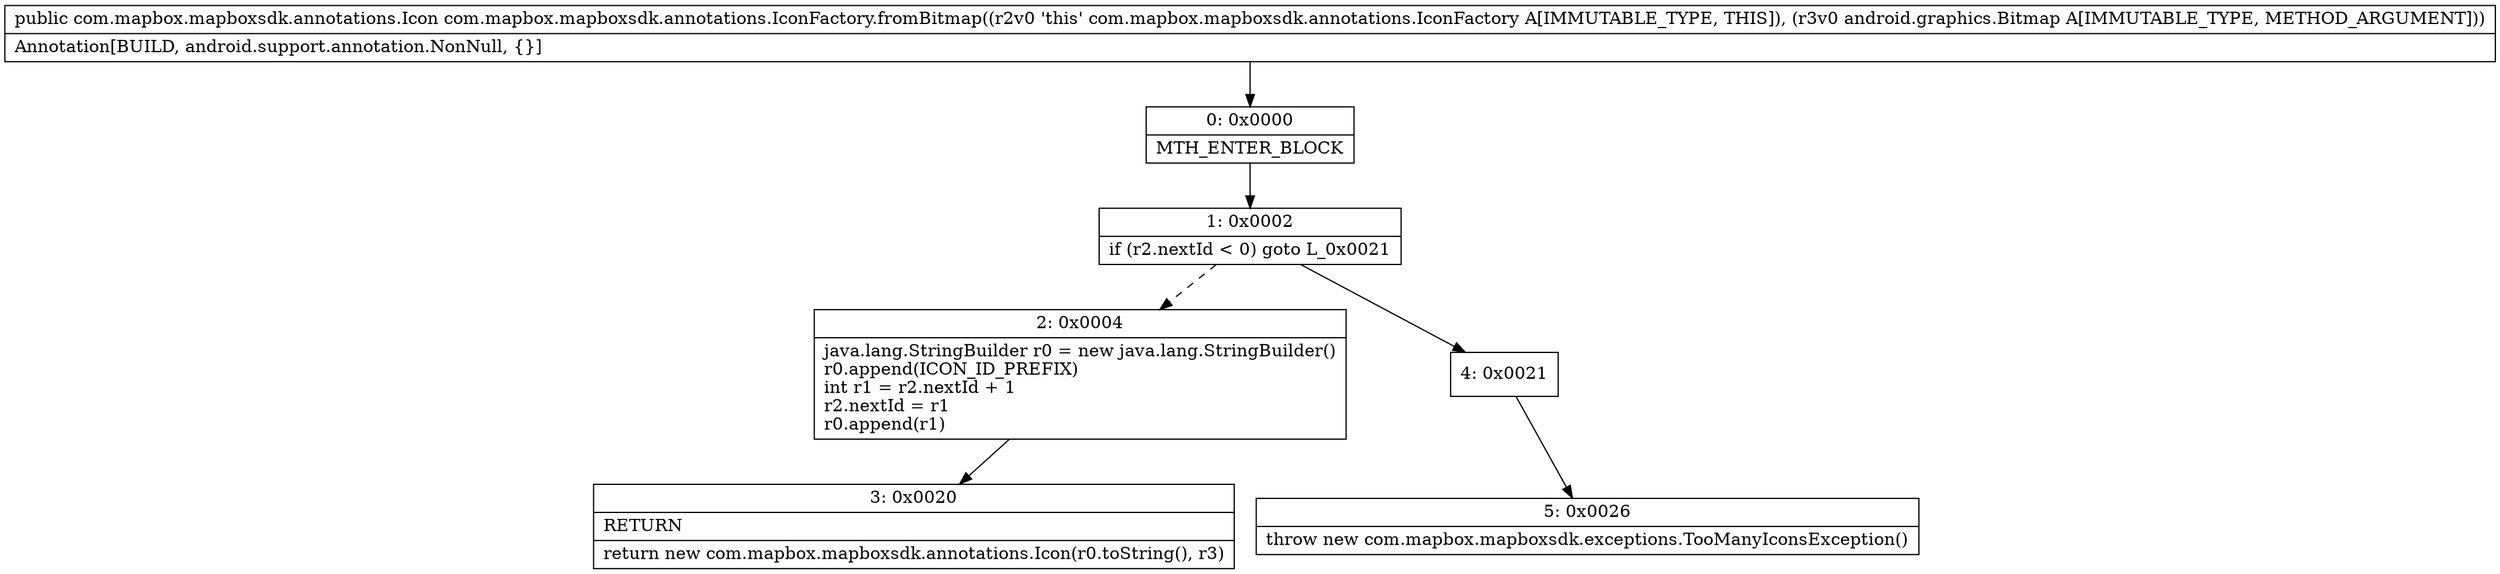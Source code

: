 digraph "CFG forcom.mapbox.mapboxsdk.annotations.IconFactory.fromBitmap(Landroid\/graphics\/Bitmap;)Lcom\/mapbox\/mapboxsdk\/annotations\/Icon;" {
Node_0 [shape=record,label="{0\:\ 0x0000|MTH_ENTER_BLOCK\l}"];
Node_1 [shape=record,label="{1\:\ 0x0002|if (r2.nextId \< 0) goto L_0x0021\l}"];
Node_2 [shape=record,label="{2\:\ 0x0004|java.lang.StringBuilder r0 = new java.lang.StringBuilder()\lr0.append(ICON_ID_PREFIX)\lint r1 = r2.nextId + 1\lr2.nextId = r1\lr0.append(r1)\l}"];
Node_3 [shape=record,label="{3\:\ 0x0020|RETURN\l|return new com.mapbox.mapboxsdk.annotations.Icon(r0.toString(), r3)\l}"];
Node_4 [shape=record,label="{4\:\ 0x0021}"];
Node_5 [shape=record,label="{5\:\ 0x0026|throw new com.mapbox.mapboxsdk.exceptions.TooManyIconsException()\l}"];
MethodNode[shape=record,label="{public com.mapbox.mapboxsdk.annotations.Icon com.mapbox.mapboxsdk.annotations.IconFactory.fromBitmap((r2v0 'this' com.mapbox.mapboxsdk.annotations.IconFactory A[IMMUTABLE_TYPE, THIS]), (r3v0 android.graphics.Bitmap A[IMMUTABLE_TYPE, METHOD_ARGUMENT]))  | Annotation[BUILD, android.support.annotation.NonNull, \{\}]\l}"];
MethodNode -> Node_0;
Node_0 -> Node_1;
Node_1 -> Node_2[style=dashed];
Node_1 -> Node_4;
Node_2 -> Node_3;
Node_4 -> Node_5;
}

